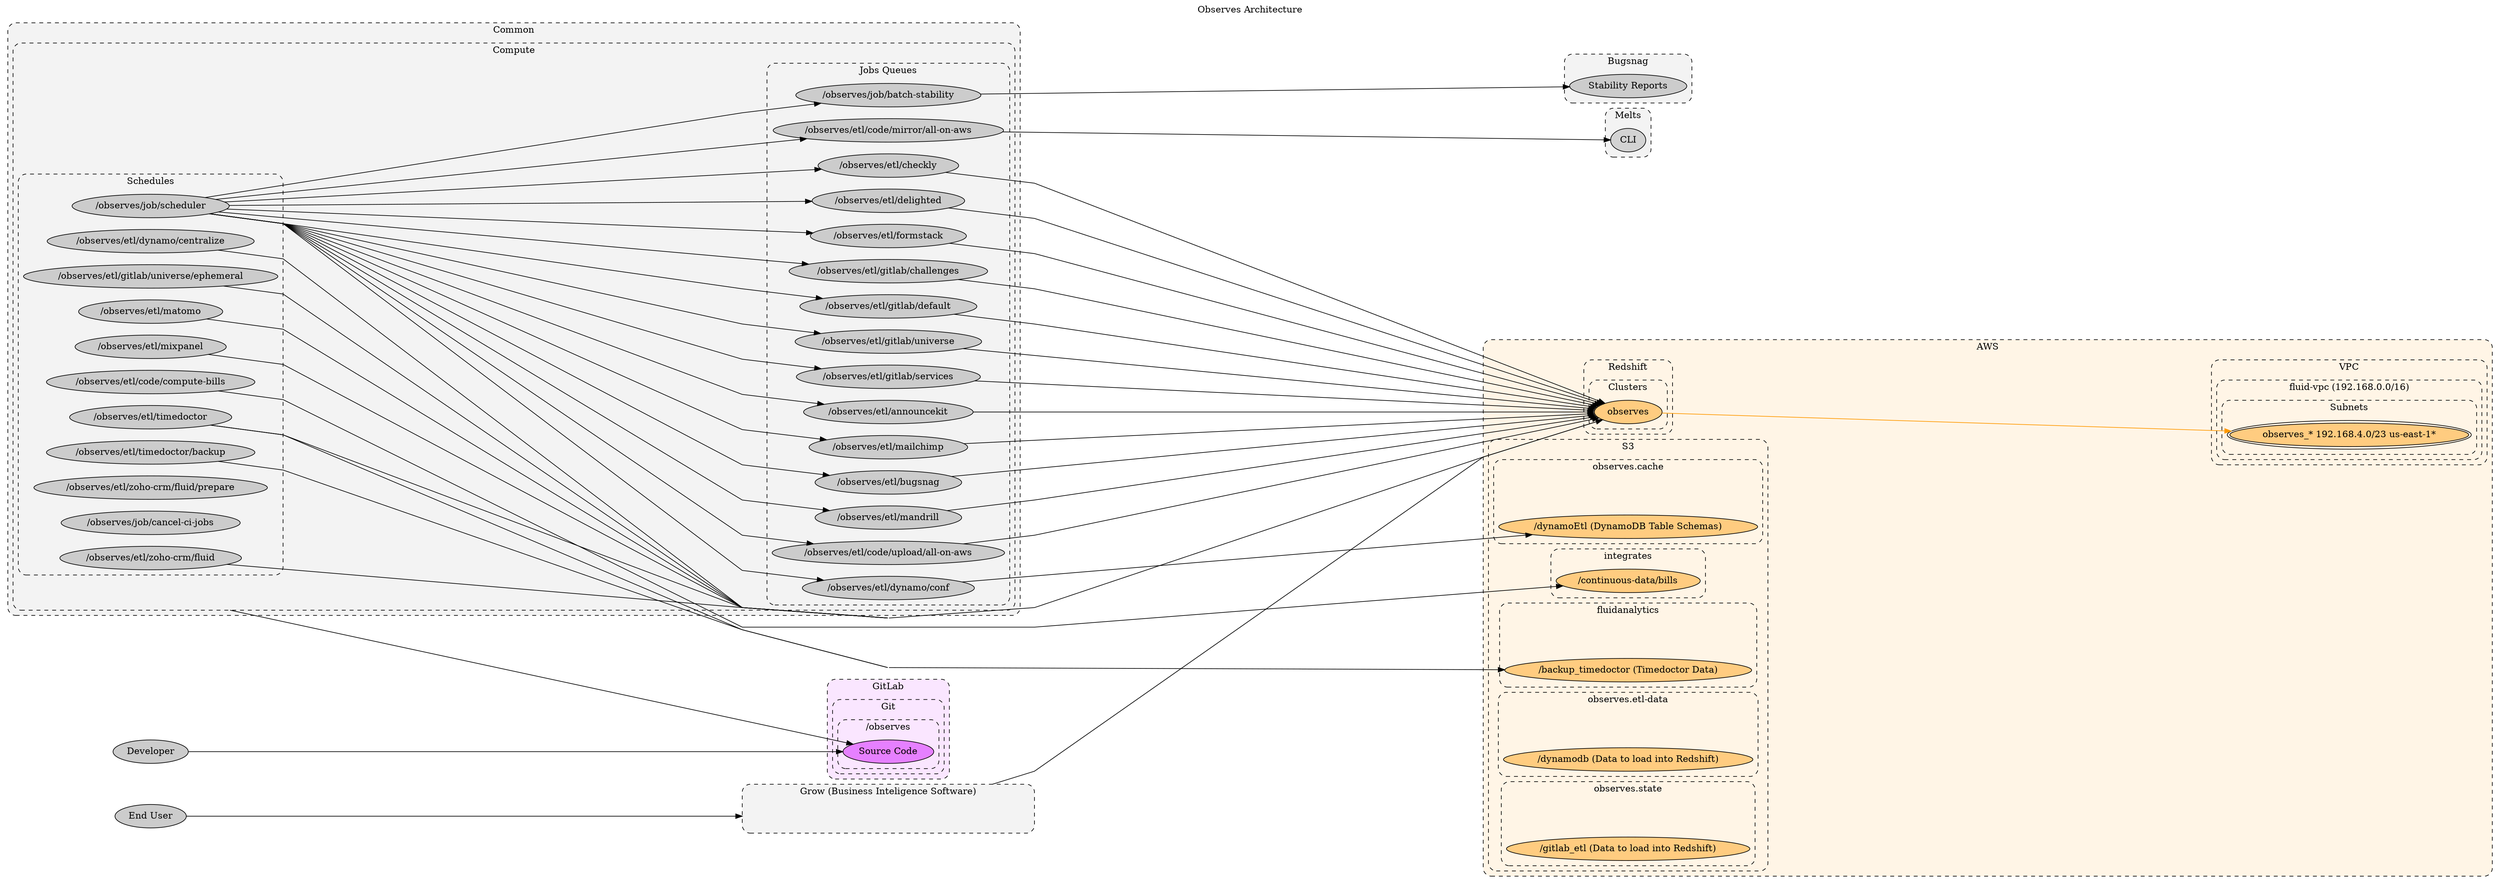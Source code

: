 // SPDX-FileCopyrightText: 2022 Fluid Attacks <development@fluidattacks.com>
//
// SPDX-License-Identifier: MPL-2.0

digraph observes {
  label="Observes Architecture"
  labelloc="t"
  compound="true"
  concentrate="true"
  ranksep="10.0"
  rankdir="LR"
  splines="polyline"
  scale="scalexy"

  node[style="filled"]
  graph[style="dashed,rounded"]

  subgraph cluster_aws {
    label="AWS"
    bgcolor="0.1 0.1 1.0"
    node[fillcolor="0.1 0.5 1.0"]

    subgraph cluster_aws_redshift {
      label="Redshift"

      subgraph cluster_aws_redshift_clusters {
        label="Clusters"

        aws_redshift_clusters_observes[label="observes"]
      }
    }

    subgraph cluster_aws_s3 {
      label="S3"

      subgraph cluster_aws_s3_fluidanalytics {
        label="fluidanalytics"

        cluster_aws_s3_fluidanalytics[label="" style="invis"]

        aws_s3_fluidanalytics_backup_timedoctor[label="/backup_timedoctor (Timedoctor Data)"]
      }

      subgraph cluster_aws_s3_integrates {
        label="integrates"

        aws_s3_integrates_continuous_data_bills[label="/continuous-data/bills"]
      }

      subgraph cluster_aws_s3_observes_cache {
        label="observes.cache"

        cluster_aws_s3_observes_cache[label="" style="invis"]

        aws_s3_observes_cache_dynamo_etl[label="/dynamoEtl (DynamoDB Table Schemas)"]
      }

      subgraph cluster_aws_s3_observes_etl_data {
        label="observes.etl-data"

        cluster_aws_s3_observes_etl_data[label="" style="invis"]

        aws_s3_observes_etl_data_dynamodb[label="/dynamodb (Data to load into Redshift)"]
      }

      subgraph cluster_aws_s3_observes_state {
        label="observes.state"

        cluster_aws_s3_observes_state[label="" style="invis"]

        aws_s3_observes_state_gitlab_etl[label="/gitlab_etl (Data to load into Redshift)"]
      }
    }

    subgraph cluster_aws_vpc {
      label="VPC"

      subgraph cluster_aws_vpc_fluid_vpc {
        label="fluid-vpc (192.168.0.0/16)"

        subgraph cluster_aws_vpc_fluid_vpc_subnets {
          label="Subnets"

          cluster_aws_vpc_fluid_vpc_subnets_observes[label="observes_* 192.168.4.0/23 us-east-1*" peripheries="2"]
        }
      }
    }
  }

  subgraph cluster_bugsnag {
    label="Bugsnag"
    bgcolor="0.0 0.0 0.95"
    node[fillcolor="0.0 0.0 0.8"]

    bugsnag[label="Stability Reports"]
  }

  subgraph cluster_common {
    label="Common"
    bgcolor="0.0 0.0 0.95"
    node[fillcolor="0.0 0.0 0.8"]

    subgraph cluster_common_compute {
      label="Compute"

      cluster_common_compute[label="" style="invis"]

      subgraph cluster_common_compute_job_queues {
        label="Jobs Queues"

        common_compute_schedules_observes_etl_announcekit[label="/observes/etl/announcekit"]
        common_compute_schedules_observes_job_batch_stability[label="/observes/job/batch-stability"]
        common_compute_schedules_observes_etl_bugsnag[label="/observes/etl/bugsnag"]
        common_compute_schedules_observes_etl_code_mirror_all_on_aws[label="/observes/etl/code/mirror/all-on-aws"]
        common_compute_schedules_observes_etl_code_upload_all_on_aws[label="/observes/etl/code/upload/all-on-aws"]
        common_compute_schedules_observes_etl_checkly[label="/observes/etl/checkly"]
        common_compute_schedules_observes_etl_delighted[label="/observes/etl/delighted"]
        common_compute_schedules_observes_etl_dynamo_conf[label="/observes/etl/dynamo/conf"]
        common_compute_schedules_observes_etl_formstack[label="/observes/etl/formstack"]
        common_compute_schedules_observes_etl_gitlab_challenges[label="/observes/etl/gitlab/challenges"]
        common_compute_schedules_observes_etl_gitlab_default[label="/observes/etl/gitlab/default"]
        common_compute_schedules_observes_etl_gitlab_universe[label="/observes/etl/gitlab/universe"]
        common_compute_schedules_observes_etl_gitlab_services[label="/observes/etl/gitlab/services"]
        common_compute_schedules_observes_etl_mailchimp[label="/observes/etl/mailchimp"]
        common_compute_schedules_observes_etl_mandrill[label="/observes/etl/mandrill"]
      }

      subgraph cluster_common_compute_schedules {
        label="Schedules"

        common_compute_schedules_observes_etl_code_compute_bills[label="/observes/etl/code/compute-bills"]
        common_compute_schedules_observes_etl_dynamo_centralize[label="/observes/etl/dynamo/centralize"]
        common_compute_schedules_observes_etl_gitlab_universe_ephemeral[label="/observes/etl/gitlab/universe/ephemeral"]
        common_compute_schedules_observes_etl_matomo[label="/observes/etl/matomo"]
        common_compute_schedules_observes_etl_mixpanel[label="/observes/etl/mixpanel"]
        common_compute_schedules_observes_etl_timedoctor[label="/observes/etl/timedoctor"]
        common_compute_schedules_observes_etl_timedoctor_backup[label="/observes/etl/timedoctor/backup"]
        common_compute_schedules_observes_etl_zoho_crm_fluid[label="/observes/etl/zoho-crm/fluid"]
        common_compute_schedules_observes_etl_zoho_crm_fluid_prepare[label="/observes/etl/zoho-crm/fluid/prepare"]
        common_compute_schedules_observes_job_cancel_ci_jobs[label="/observes/job/cancel-ci-jobs"]
        common_compute_schedules_observes_job_scheduler[label="/observes/job/scheduler"]
      }
    }
  }

  subgraph cluster_gitlab {
    label="GitLab"
    bgcolor="0.8 0.1 1.0"
    node[fillcolor="0.8 0.5 1.0"]

    subgraph cluster_gitlab_git {
      label="Git"

      subgraph cluster_gitlab_observes {
        label="/observes"

        gitlab_observes[label="Source Code"]
      }
    }
  }

  subgraph cluster_grow {
    label="Grow (Business Inteligence Software)"
    bgcolor="0.0 0.0 0.95"

    cluster_grow[label="" style="invis" width="6.0"]
  }

  subgraph cluster_melts {
    label="Melts"
    bgcolor="0.0 0.0 0.95"

    melts_cli[label="CLI"]
  }

  node[fillcolor="0.0 0.0 0.8"]
  end_user[label="End User"]
  developer[label="Developer"]

  edge[color="0.1 1.0 1.0"]
  aws_redshift_clusters_observes -> cluster_aws_vpc_fluid_vpc_subnets_observes[]

  edge[color="0.8 1.0 1.0"]

  edge[color="0.0 0.0 0.0"]
  developer -> gitlab_observes[]
  end_user -> cluster_grow[lhead="cluster_grow"]
  cluster_grow -> aws_redshift_clusters_observes[ltail="cluster_grow"]
  cluster_common_compute -> gitlab_observes[ltail="cluster_common_compute"]
  common_compute_schedules_observes_etl_announcekit -> aws_redshift_clusters_observes[]
  common_compute_schedules_observes_etl_bugsnag -> aws_redshift_clusters_observes[]
  common_compute_schedules_observes_etl_checkly -> aws_redshift_clusters_observes[]
  common_compute_schedules_observes_etl_code_mirror_all_on_aws -> melts_cli[]
  common_compute_schedules_observes_etl_code_compute_bills -> aws_s3_integrates_continuous_data_bills[]
  common_compute_schedules_observes_etl_code_upload_all_on_aws -> aws_redshift_clusters_observes[]
  common_compute_schedules_observes_etl_delighted -> aws_redshift_clusters_observes[]
  common_compute_schedules_observes_etl_dynamo_centralize -> aws_redshift_clusters_observes[]
  common_compute_schedules_observes_etl_dynamo_conf -> aws_s3_observes_cache_dynamo_etl[]
  common_compute_schedules_observes_etl_formstack -> aws_redshift_clusters_observes[]
  common_compute_schedules_observes_etl_gitlab_challenges -> aws_redshift_clusters_observes[]
  common_compute_schedules_observes_etl_gitlab_default -> aws_redshift_clusters_observes[]
  common_compute_schedules_observes_etl_gitlab_services -> aws_redshift_clusters_observes[]
  common_compute_schedules_observes_etl_gitlab_universe -> aws_redshift_clusters_observes[]
  common_compute_schedules_observes_etl_gitlab_universe_ephemeral -> aws_redshift_clusters_observes[]
  common_compute_schedules_observes_etl_mandrill -> aws_redshift_clusters_observes[]
  common_compute_schedules_observes_etl_matomo -> aws_redshift_clusters_observes[]
  common_compute_schedules_observes_etl_mailchimp -> aws_redshift_clusters_observes[]
  common_compute_schedules_observes_etl_mixpanel -> aws_redshift_clusters_observes[]
  common_compute_schedules_observes_etl_timedoctor -> aws_redshift_clusters_observes[]
  common_compute_schedules_observes_etl_timedoctor -> aws_s3_fluidanalytics_backup_timedoctor[]
  common_compute_schedules_observes_etl_timedoctor_backup -> aws_s3_fluidanalytics_backup_timedoctor[]
  common_compute_schedules_observes_etl_zoho_crm_fluid -> aws_redshift_clusters_observes[]
  common_compute_schedules_observes_job_batch_stability -> bugsnag[]
  common_compute_schedules_observes_job_scheduler -> common_compute_schedules_observes_etl_announcekit[]
  common_compute_schedules_observes_job_scheduler -> common_compute_schedules_observes_job_batch_stability[]
  common_compute_schedules_observes_job_scheduler -> common_compute_schedules_observes_etl_bugsnag[]
  common_compute_schedules_observes_job_scheduler -> common_compute_schedules_observes_etl_code_mirror_all_on_aws[]
  common_compute_schedules_observes_job_scheduler -> common_compute_schedules_observes_etl_code_upload_all_on_aws[]
  common_compute_schedules_observes_job_scheduler -> common_compute_schedules_observes_etl_checkly[]
  common_compute_schedules_observes_job_scheduler -> common_compute_schedules_observes_etl_delighted[]
  common_compute_schedules_observes_job_scheduler -> common_compute_schedules_observes_etl_dynamo_conf[]
  common_compute_schedules_observes_job_scheduler -> common_compute_schedules_observes_etl_formstack[]
  common_compute_schedules_observes_job_scheduler -> common_compute_schedules_observes_etl_gitlab_challenges[]
  common_compute_schedules_observes_job_scheduler -> common_compute_schedules_observes_etl_gitlab_default[]
  common_compute_schedules_observes_job_scheduler -> common_compute_schedules_observes_etl_gitlab_universe[]
  common_compute_schedules_observes_job_scheduler -> common_compute_schedules_observes_etl_gitlab_services[]
  common_compute_schedules_observes_job_scheduler -> common_compute_schedules_observes_etl_mailchimp[]
  common_compute_schedules_observes_job_scheduler -> common_compute_schedules_observes_etl_mandrill[]
}
